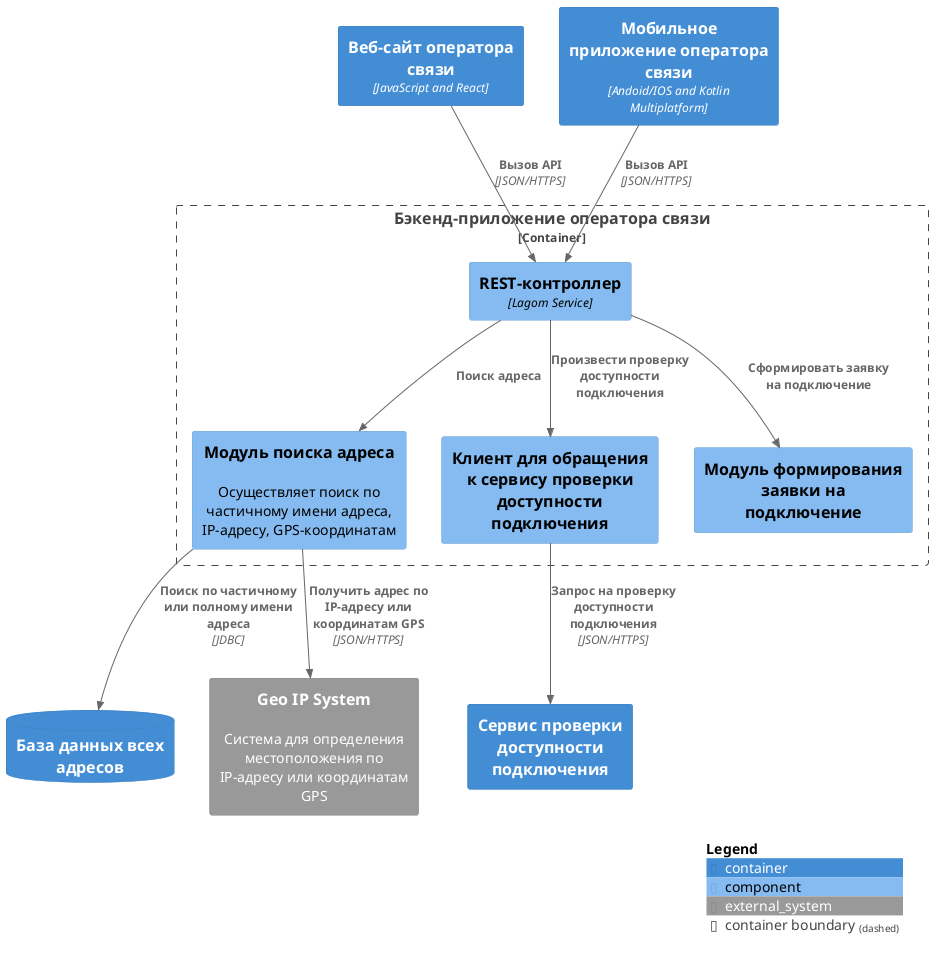 @startuml Component_Be_Container
!include <C4/C4_Component>

Container(feContainer, "Веб-сайт оператора связи", "JavaScript and React")
Container(mobileAppContainer, "Мобильное приложение оператора связи", "Andoid/IOS and Kotlin Multiplatform")
ContainerDb(dbAllContainer, "База данных всех адресов")
System_Ext(geoIpSystem, "Geo IP System", "Система для определения местоположения по IP-адресу или координатам GPS")
Container(beRequestsContainer, "Сервис проверки доступности подключения")

Container_Boundary(beContainer, "Бэкенд-приложение оператора связи") {
    Component(restController, "REST-контроллер", "Lagom Service")
    Component(addressSearchModule, "Модуль поиска адреса", "", "Осуществляет поиск по частичному имени адреса, IP-адресу, GPS-координатам")
    Component(requestsClient, "Клиент для обращения к сервису проверки доступности подключения")
    Component(connectModule, "Модуль формирования заявки на подключение")
}

Rel(feContainer, restController, "Вызов API", "JSON/HTTPS")
Rel(mobileAppContainer, restController, "Вызов API", "JSON/HTTPS")

Rel(restController, addressSearchModule, "Поиск адреса")
Rel(addressSearchModule, dbAllContainer, "Поиск по частичному или полному имени адреса", "JDBC")
Rel(addressSearchModule, geoIpSystem, "Получить адрес по IP-адресу или координатам GPS", "JSON/HTTPS")
Rel(restController, requestsClient, "Произвести проверку доступности подключения")
Rel(requestsClient, beRequestsContainer, "Запрос на проверку доступности подключения", "JSON/HTTPS")
Rel(restController, connectModule, "Сформировать заявку на подключение")

SHOW_LEGEND()
@enduml
